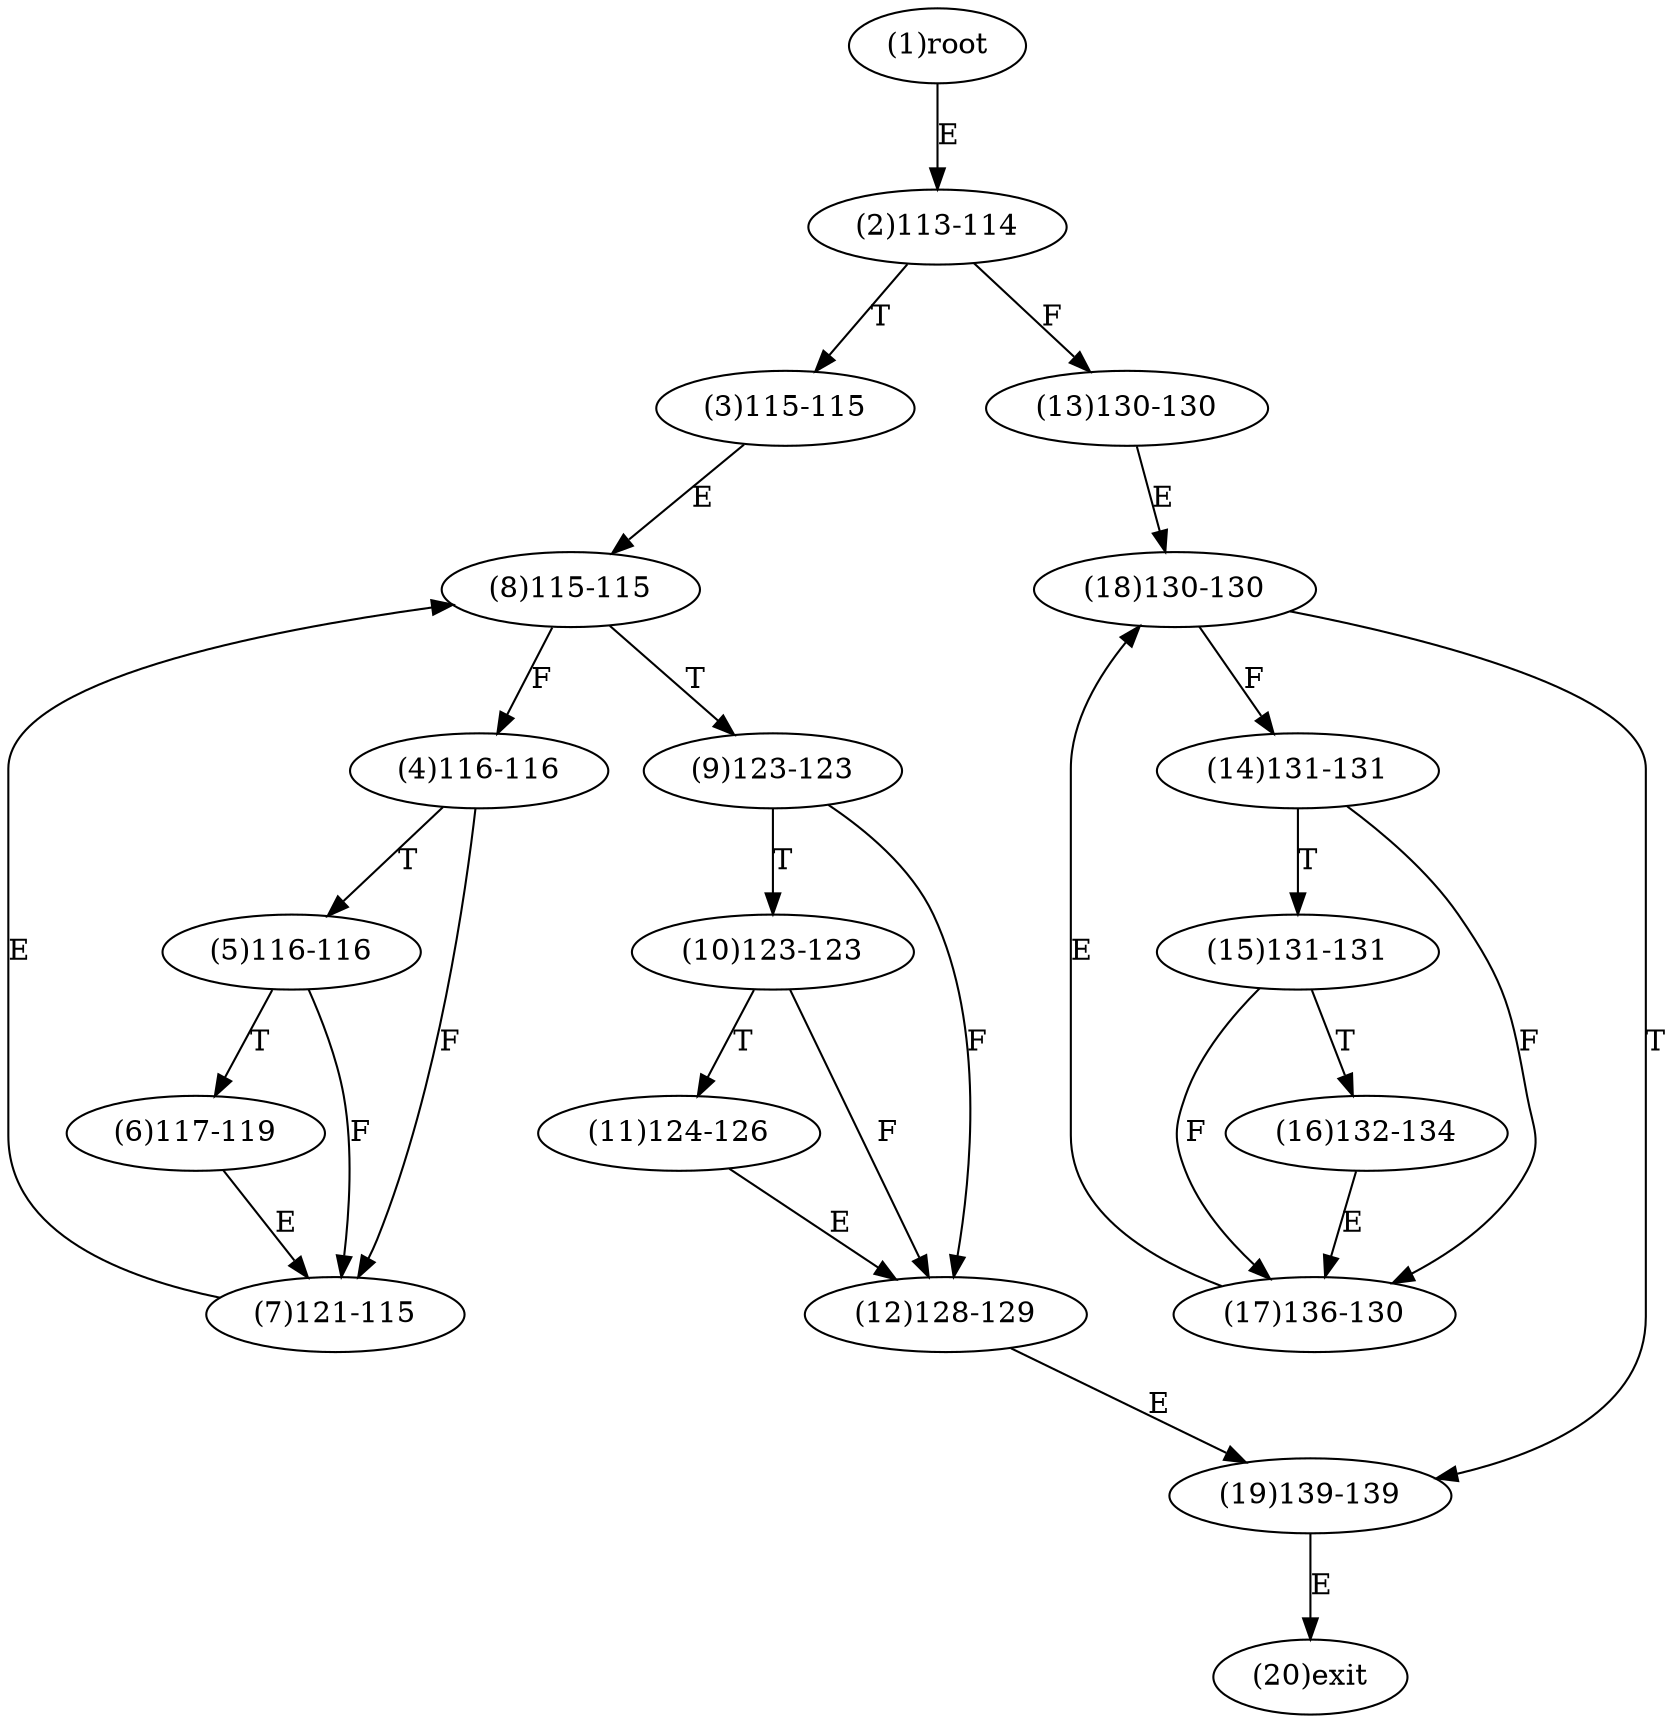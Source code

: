 digraph "" { 
1[ label="(1)root"];
2[ label="(2)113-114"];
3[ label="(3)115-115"];
4[ label="(4)116-116"];
5[ label="(5)116-116"];
6[ label="(6)117-119"];
7[ label="(7)121-115"];
8[ label="(8)115-115"];
9[ label="(9)123-123"];
10[ label="(10)123-123"];
11[ label="(11)124-126"];
12[ label="(12)128-129"];
13[ label="(13)130-130"];
14[ label="(14)131-131"];
15[ label="(15)131-131"];
17[ label="(17)136-130"];
16[ label="(16)132-134"];
19[ label="(19)139-139"];
18[ label="(18)130-130"];
20[ label="(20)exit"];
1->2[ label="E"];
2->13[ label="F"];
2->3[ label="T"];
3->8[ label="E"];
4->7[ label="F"];
4->5[ label="T"];
5->7[ label="F"];
5->6[ label="T"];
6->7[ label="E"];
7->8[ label="E"];
8->4[ label="F"];
8->9[ label="T"];
9->12[ label="F"];
9->10[ label="T"];
10->12[ label="F"];
10->11[ label="T"];
11->12[ label="E"];
12->19[ label="E"];
13->18[ label="E"];
14->17[ label="F"];
14->15[ label="T"];
15->17[ label="F"];
15->16[ label="T"];
16->17[ label="E"];
17->18[ label="E"];
18->14[ label="F"];
18->19[ label="T"];
19->20[ label="E"];
}
